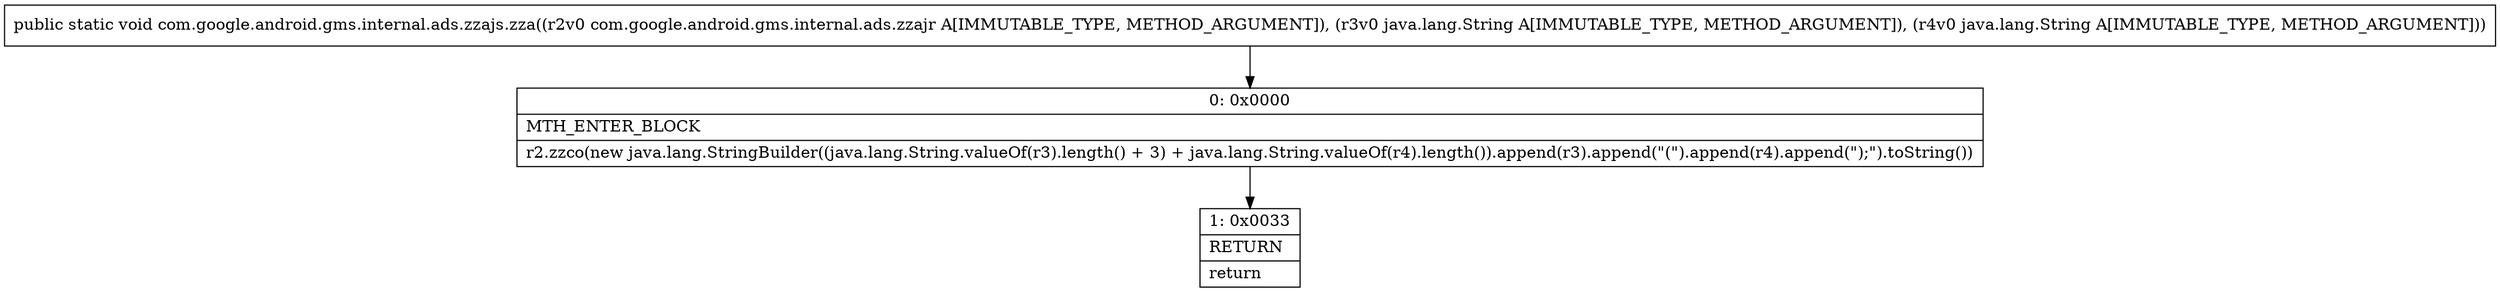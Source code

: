 digraph "CFG forcom.google.android.gms.internal.ads.zzajs.zza(Lcom\/google\/android\/gms\/internal\/ads\/zzajr;Ljava\/lang\/String;Ljava\/lang\/String;)V" {
Node_0 [shape=record,label="{0\:\ 0x0000|MTH_ENTER_BLOCK\l|r2.zzco(new java.lang.StringBuilder((java.lang.String.valueOf(r3).length() + 3) + java.lang.String.valueOf(r4).length()).append(r3).append(\"(\").append(r4).append(\");\").toString())\l}"];
Node_1 [shape=record,label="{1\:\ 0x0033|RETURN\l|return\l}"];
MethodNode[shape=record,label="{public static void com.google.android.gms.internal.ads.zzajs.zza((r2v0 com.google.android.gms.internal.ads.zzajr A[IMMUTABLE_TYPE, METHOD_ARGUMENT]), (r3v0 java.lang.String A[IMMUTABLE_TYPE, METHOD_ARGUMENT]), (r4v0 java.lang.String A[IMMUTABLE_TYPE, METHOD_ARGUMENT])) }"];
MethodNode -> Node_0;
Node_0 -> Node_1;
}

